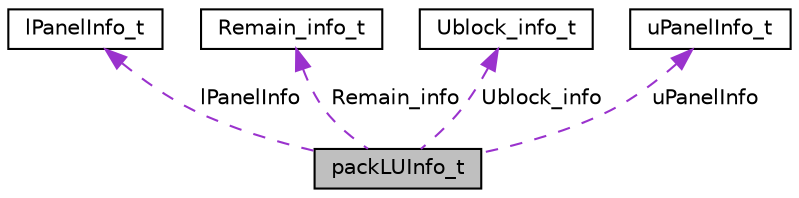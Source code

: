 digraph "packLUInfo_t"
{
 // LATEX_PDF_SIZE
  edge [fontname="Helvetica",fontsize="10",labelfontname="Helvetica",labelfontsize="10"];
  node [fontname="Helvetica",fontsize="10",shape=record];
  Node1 [label="packLUInfo_t",height=0.2,width=0.4,color="black", fillcolor="grey75", style="filled", fontcolor="black",tooltip=" "];
  Node2 -> Node1 [dir="back",color="darkorchid3",fontsize="10",style="dashed",label=" lPanelInfo" ,fontname="Helvetica"];
  Node2 [label="lPanelInfo_t",height=0.2,width=0.4,color="black", fillcolor="white", style="filled",URL="$structlPanelInfo__t.html",tooltip=" "];
  Node3 -> Node1 [dir="back",color="darkorchid3",fontsize="10",style="dashed",label=" Remain_info" ,fontname="Helvetica"];
  Node3 [label="Remain_info_t",height=0.2,width=0.4,color="black", fillcolor="white", style="filled",URL="$structRemain__info__t.html",tooltip=" "];
  Node4 -> Node1 [dir="back",color="darkorchid3",fontsize="10",style="dashed",label=" Ublock_info" ,fontname="Helvetica"];
  Node4 [label="Ublock_info_t",height=0.2,width=0.4,color="black", fillcolor="white", style="filled",URL="$structUblock__info__t.html",tooltip=" "];
  Node5 -> Node1 [dir="back",color="darkorchid3",fontsize="10",style="dashed",label=" uPanelInfo" ,fontname="Helvetica"];
  Node5 [label="uPanelInfo_t",height=0.2,width=0.4,color="black", fillcolor="white", style="filled",URL="$structuPanelInfo__t.html",tooltip=" "];
}
